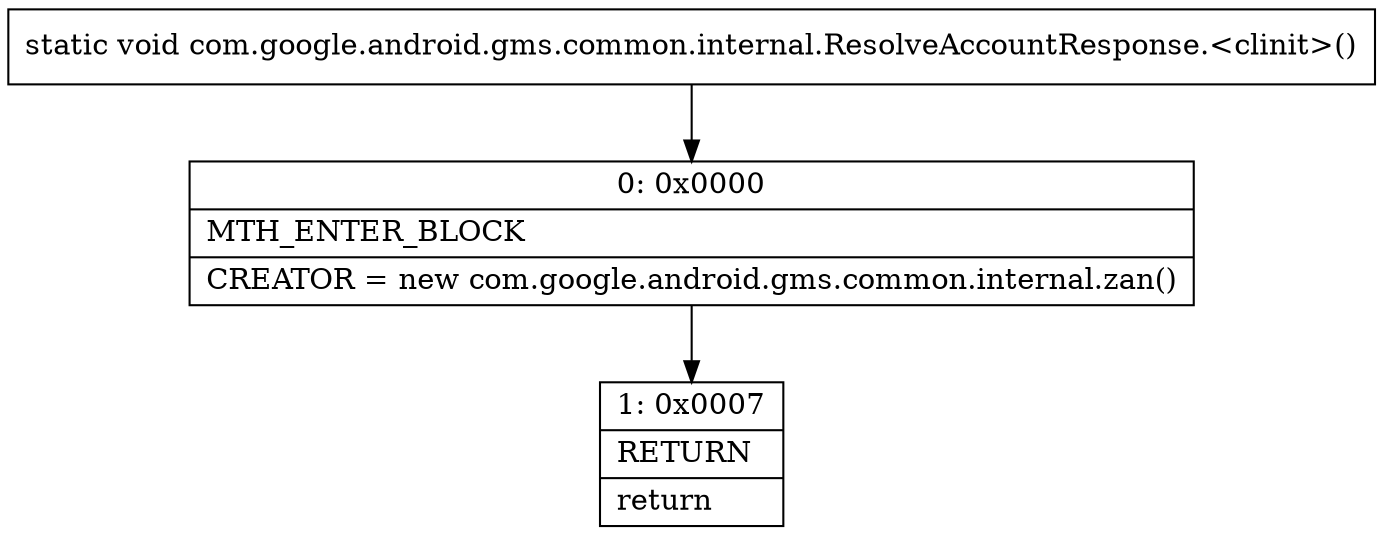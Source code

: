digraph "CFG forcom.google.android.gms.common.internal.ResolveAccountResponse.\<clinit\>()V" {
Node_0 [shape=record,label="{0\:\ 0x0000|MTH_ENTER_BLOCK\l|CREATOR = new com.google.android.gms.common.internal.zan()\l}"];
Node_1 [shape=record,label="{1\:\ 0x0007|RETURN\l|return\l}"];
MethodNode[shape=record,label="{static void com.google.android.gms.common.internal.ResolveAccountResponse.\<clinit\>() }"];
MethodNode -> Node_0;
Node_0 -> Node_1;
}

